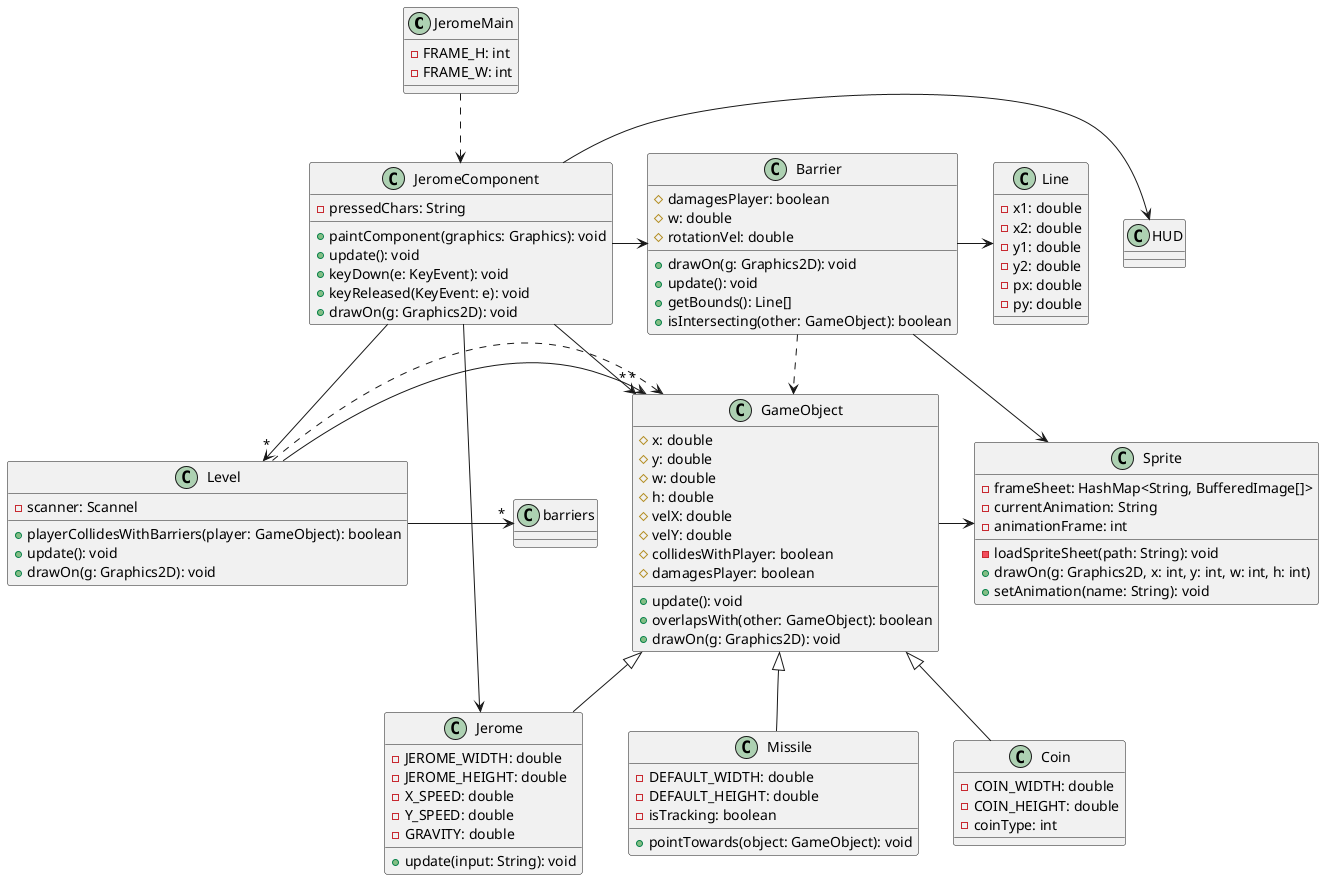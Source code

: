 @startuml
class JeromeMain {
    -FRAME_H: int
    -FRAME_W: int
}
class JeromeComponent {
     -pressedChars: String
     +paintComponent(graphics: Graphics): void
     +update(): void
     +keyDown(e: KeyEvent): void
     +keyReleased(KeyEvent: e): void
     +drawOn(g: Graphics2D): void
}
class Level {
    -scanner: Scannel
    +playerCollidesWithBarriers(player: GameObject): boolean
    +update(): void
    +drawOn(g: Graphics2D): void
}
class Jerome extends GameObject {
    -JEROME_WIDTH: double
    -JEROME_HEIGHT: double
    -X_SPEED: double
    -Y_SPEED: double
    -GRAVITY: double
    +update(input: String): void
}
class GameObject {
    #x: double
    #y: double
    #w: double
    #h: double
    #velX: double
    #velY: double
    #collidesWithPlayer: boolean
    #damagesPlayer: boolean
    +update(): void
    +overlapsWith(other: GameObject): boolean
    +drawOn(g: Graphics2D): void   
}
class Sprite {
    -frameSheet: HashMap<String, BufferedImage[]>
    -currentAnimation: String
    -animationFrame: int
    -loadSpriteSheet(path: String): void
    +drawOn(g: Graphics2D, x: int, y: int, w: int, h: int)
    +setAnimation(name: String): void
}
class Coin extends GameObject {
    -COIN_WIDTH: double
    -COIN_HEIGHT: double
    -coinType: int
}
class Missile extends GameObject {
    -DEFAULT_WIDTH: double
    -DEFAULT_HEIGHT: double
    -isTracking: boolean
    +pointTowards(object: GameObject): void
}
class Line {
    -x1: double
    -x2: double
    -y1: double
    -y2: double
    -px: double
    -py: double
}
class HUD {}
class Barrier {
    #damagesPlayer: boolean
    #w: double
    #rotationVel: double
    +drawOn(g: Graphics2D): void
    +update(): void
    +getBounds(): Line[]
    +isIntersecting(other: GameObject): boolean
}
JeromeMain ..> JeromeComponent
JeromeComponent -> Jerome
JeromeComponent -> HUD
JeromeComponent -> Barrier
JeromeComponent ->"*" GameObject
JeromeComponent ->"*" Level
GameObject -> Sprite
Barrier -> Sprite
Barrier -> Line
Barrier ..> GameObject
Level ->"*" barriers
Level ->"*" GameObject
Level ..> GameObject

@enduml